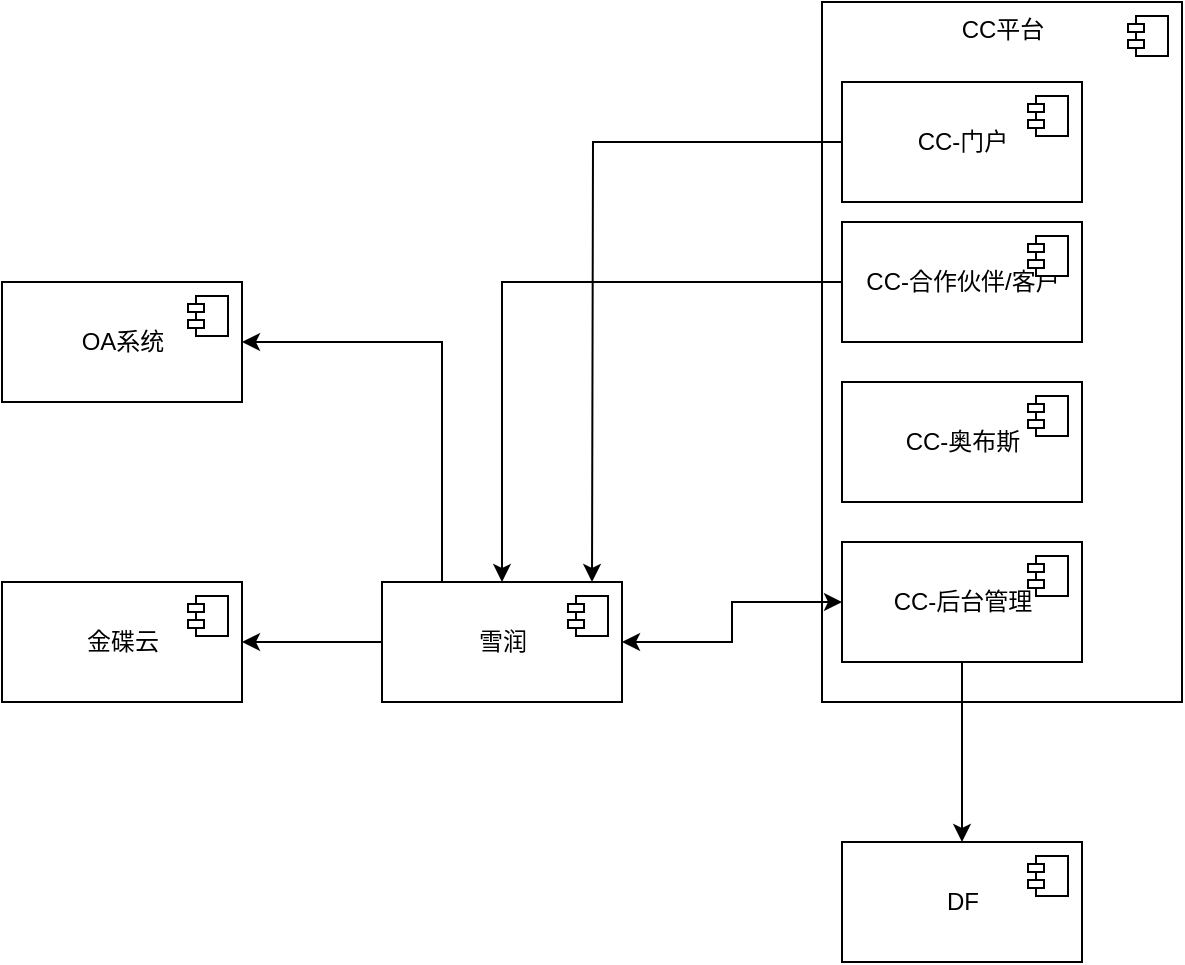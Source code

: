 <mxfile version="20.8.14" type="github" pages="4">
  <diagram id="xiB8PAyE3oWgh1poIhj1" name="系统关系图">
    <mxGraphModel dx="1194" dy="766" grid="1" gridSize="10" guides="1" tooltips="1" connect="1" arrows="1" fold="1" page="1" pageScale="1" pageWidth="827" pageHeight="1169" math="0" shadow="0">
      <root>
        <mxCell id="0" />
        <mxCell id="1" parent="0" />
        <mxCell id="OjeX8EkqEAr4ZVBZ5d9P-3" value="金碟云" style="html=1;dropTarget=0;" parent="1" vertex="1">
          <mxGeometry x="30" y="320" width="120" height="60" as="geometry" />
        </mxCell>
        <mxCell id="OjeX8EkqEAr4ZVBZ5d9P-4" value="" style="shape=module;jettyWidth=8;jettyHeight=4;" parent="OjeX8EkqEAr4ZVBZ5d9P-3" vertex="1">
          <mxGeometry x="1" width="20" height="20" relative="1" as="geometry">
            <mxPoint x="-27" y="7" as="offset" />
          </mxGeometry>
        </mxCell>
        <mxCell id="OjeX8EkqEAr4ZVBZ5d9P-5" value="OA系统" style="html=1;dropTarget=0;" parent="1" vertex="1">
          <mxGeometry x="30" y="170" width="120" height="60" as="geometry" />
        </mxCell>
        <mxCell id="OjeX8EkqEAr4ZVBZ5d9P-6" value="" style="shape=module;jettyWidth=8;jettyHeight=4;" parent="OjeX8EkqEAr4ZVBZ5d9P-5" vertex="1">
          <mxGeometry x="1" width="20" height="20" relative="1" as="geometry">
            <mxPoint x="-27" y="7" as="offset" />
          </mxGeometry>
        </mxCell>
        <mxCell id="OjeX8EkqEAr4ZVBZ5d9P-27" style="edgeStyle=orthogonalEdgeStyle;rounded=0;orthogonalLoop=1;jettySize=auto;html=1;entryX=1;entryY=0.5;entryDx=0;entryDy=0;" parent="1" source="OjeX8EkqEAr4ZVBZ5d9P-7" target="OjeX8EkqEAr4ZVBZ5d9P-5" edge="1">
          <mxGeometry relative="1" as="geometry">
            <Array as="points">
              <mxPoint x="250" y="200" />
            </Array>
          </mxGeometry>
        </mxCell>
        <mxCell id="OjeX8EkqEAr4ZVBZ5d9P-28" style="edgeStyle=orthogonalEdgeStyle;rounded=0;orthogonalLoop=1;jettySize=auto;html=1;entryX=1;entryY=0.5;entryDx=0;entryDy=0;" parent="1" source="OjeX8EkqEAr4ZVBZ5d9P-7" target="OjeX8EkqEAr4ZVBZ5d9P-3" edge="1">
          <mxGeometry relative="1" as="geometry" />
        </mxCell>
        <mxCell id="OjeX8EkqEAr4ZVBZ5d9P-7" value="雪润" style="html=1;dropTarget=0;" parent="1" vertex="1">
          <mxGeometry x="220" y="320" width="120" height="60" as="geometry" />
        </mxCell>
        <mxCell id="OjeX8EkqEAr4ZVBZ5d9P-8" value="" style="shape=module;jettyWidth=8;jettyHeight=4;" parent="OjeX8EkqEAr4ZVBZ5d9P-7" vertex="1">
          <mxGeometry x="1" width="20" height="20" relative="1" as="geometry">
            <mxPoint x="-27" y="7" as="offset" />
          </mxGeometry>
        </mxCell>
        <mxCell id="OjeX8EkqEAr4ZVBZ5d9P-9" value="CC平台" style="html=1;dropTarget=0;verticalAlign=top;" parent="1" vertex="1">
          <mxGeometry x="440" y="30" width="180" height="350" as="geometry" />
        </mxCell>
        <mxCell id="OjeX8EkqEAr4ZVBZ5d9P-10" value="" style="shape=module;jettyWidth=8;jettyHeight=4;" parent="OjeX8EkqEAr4ZVBZ5d9P-9" vertex="1">
          <mxGeometry x="1" width="20" height="20" relative="1" as="geometry">
            <mxPoint x="-27" y="7" as="offset" />
          </mxGeometry>
        </mxCell>
        <mxCell id="OjeX8EkqEAr4ZVBZ5d9P-13" value="CC-奥布斯" style="html=1;dropTarget=0;" parent="1" vertex="1">
          <mxGeometry x="450" y="220" width="120" height="60" as="geometry" />
        </mxCell>
        <mxCell id="OjeX8EkqEAr4ZVBZ5d9P-14" value="" style="shape=module;jettyWidth=8;jettyHeight=4;" parent="OjeX8EkqEAr4ZVBZ5d9P-13" vertex="1">
          <mxGeometry x="1" width="20" height="20" relative="1" as="geometry">
            <mxPoint x="-27" y="7" as="offset" />
          </mxGeometry>
        </mxCell>
        <mxCell id="OjeX8EkqEAr4ZVBZ5d9P-26" style="edgeStyle=orthogonalEdgeStyle;rounded=0;orthogonalLoop=1;jettySize=auto;html=1;entryX=0.5;entryY=0;entryDx=0;entryDy=0;" parent="1" source="OjeX8EkqEAr4ZVBZ5d9P-16" target="OjeX8EkqEAr4ZVBZ5d9P-7" edge="1">
          <mxGeometry relative="1" as="geometry" />
        </mxCell>
        <mxCell id="OjeX8EkqEAr4ZVBZ5d9P-16" value="CC-合作伙伴/客户" style="html=1;dropTarget=0;" parent="1" vertex="1">
          <mxGeometry x="450" y="140" width="120" height="60" as="geometry" />
        </mxCell>
        <mxCell id="OjeX8EkqEAr4ZVBZ5d9P-17" value="" style="shape=module;jettyWidth=8;jettyHeight=4;" parent="OjeX8EkqEAr4ZVBZ5d9P-16" vertex="1">
          <mxGeometry x="1" width="20" height="20" relative="1" as="geometry">
            <mxPoint x="-27" y="7" as="offset" />
          </mxGeometry>
        </mxCell>
        <mxCell id="OjeX8EkqEAr4ZVBZ5d9P-29" style="edgeStyle=orthogonalEdgeStyle;rounded=0;orthogonalLoop=1;jettySize=auto;html=1;entryX=1;entryY=0.5;entryDx=0;entryDy=0;startArrow=classic;startFill=1;" parent="1" source="OjeX8EkqEAr4ZVBZ5d9P-18" target="OjeX8EkqEAr4ZVBZ5d9P-7" edge="1">
          <mxGeometry relative="1" as="geometry" />
        </mxCell>
        <mxCell id="OjeX8EkqEAr4ZVBZ5d9P-33" style="edgeStyle=orthogonalEdgeStyle;rounded=0;orthogonalLoop=1;jettySize=auto;html=1;entryX=0.5;entryY=0;entryDx=0;entryDy=0;startArrow=none;startFill=0;strokeColor=#000000;" parent="1" source="OjeX8EkqEAr4ZVBZ5d9P-18" target="OjeX8EkqEAr4ZVBZ5d9P-31" edge="1">
          <mxGeometry relative="1" as="geometry" />
        </mxCell>
        <mxCell id="OjeX8EkqEAr4ZVBZ5d9P-18" value="CC-后台管理" style="html=1;dropTarget=0;" parent="1" vertex="1">
          <mxGeometry x="450" y="300" width="120" height="60" as="geometry" />
        </mxCell>
        <mxCell id="OjeX8EkqEAr4ZVBZ5d9P-19" value="" style="shape=module;jettyWidth=8;jettyHeight=4;" parent="OjeX8EkqEAr4ZVBZ5d9P-18" vertex="1">
          <mxGeometry x="1" width="20" height="20" relative="1" as="geometry">
            <mxPoint x="-27" y="7" as="offset" />
          </mxGeometry>
        </mxCell>
        <mxCell id="OjeX8EkqEAr4ZVBZ5d9P-31" value="DF" style="html=1;dropTarget=0;" parent="1" vertex="1">
          <mxGeometry x="450" y="450" width="120" height="60" as="geometry" />
        </mxCell>
        <mxCell id="OjeX8EkqEAr4ZVBZ5d9P-32" value="" style="shape=module;jettyWidth=8;jettyHeight=4;" parent="OjeX8EkqEAr4ZVBZ5d9P-31" vertex="1">
          <mxGeometry x="1" width="20" height="20" relative="1" as="geometry">
            <mxPoint x="-27" y="7" as="offset" />
          </mxGeometry>
        </mxCell>
        <mxCell id="J3v1nKfMOwW1DsK60U1B-3" style="edgeStyle=orthogonalEdgeStyle;rounded=0;orthogonalLoop=1;jettySize=auto;html=1;startArrow=none;startFill=0;strokeColor=#000000;" parent="1" source="J3v1nKfMOwW1DsK60U1B-1" edge="1">
          <mxGeometry relative="1" as="geometry">
            <mxPoint x="325" y="320" as="targetPoint" />
          </mxGeometry>
        </mxCell>
        <mxCell id="J3v1nKfMOwW1DsK60U1B-1" value="CC-门户" style="html=1;dropTarget=0;" parent="1" vertex="1">
          <mxGeometry x="450" y="70" width="120" height="60" as="geometry" />
        </mxCell>
        <mxCell id="J3v1nKfMOwW1DsK60U1B-2" value="" style="shape=module;jettyWidth=8;jettyHeight=4;" parent="J3v1nKfMOwW1DsK60U1B-1" vertex="1">
          <mxGeometry x="1" width="20" height="20" relative="1" as="geometry">
            <mxPoint x="-27" y="7" as="offset" />
          </mxGeometry>
        </mxCell>
      </root>
    </mxGraphModel>
  </diagram>
  <diagram id="_0ESE8FxTeybJ2bePqyG" name="系统关系图 2.0">
    <mxGraphModel dx="1017" dy="622" grid="1" gridSize="10" guides="1" tooltips="1" connect="1" arrows="1" fold="1" page="1" pageScale="1" pageWidth="827" pageHeight="1169" math="0" shadow="0">
      <root>
        <mxCell id="DbnZ9Y-Pp4F60u49W9i1-0" />
        <mxCell id="DbnZ9Y-Pp4F60u49W9i1-1" parent="DbnZ9Y-Pp4F60u49W9i1-0" />
        <mxCell id="nk2TIwuh0fC9ctfwj2dR-0" value="金碟云" style="html=1;dropTarget=0;" parent="DbnZ9Y-Pp4F60u49W9i1-1" vertex="1">
          <mxGeometry x="30" y="320" width="120" height="60" as="geometry" />
        </mxCell>
        <mxCell id="nk2TIwuh0fC9ctfwj2dR-1" value="" style="shape=module;jettyWidth=8;jettyHeight=4;" parent="nk2TIwuh0fC9ctfwj2dR-0" vertex="1">
          <mxGeometry x="1" width="20" height="20" relative="1" as="geometry">
            <mxPoint x="-27" y="7" as="offset" />
          </mxGeometry>
        </mxCell>
        <mxCell id="nk2TIwuh0fC9ctfwj2dR-2" value="OA系统" style="html=1;dropTarget=0;" parent="DbnZ9Y-Pp4F60u49W9i1-1" vertex="1">
          <mxGeometry x="30" y="170" width="120" height="60" as="geometry" />
        </mxCell>
        <mxCell id="nk2TIwuh0fC9ctfwj2dR-3" value="" style="shape=module;jettyWidth=8;jettyHeight=4;" parent="nk2TIwuh0fC9ctfwj2dR-2" vertex="1">
          <mxGeometry x="1" width="20" height="20" relative="1" as="geometry">
            <mxPoint x="-27" y="7" as="offset" />
          </mxGeometry>
        </mxCell>
        <mxCell id="nk2TIwuh0fC9ctfwj2dR-4" style="edgeStyle=orthogonalEdgeStyle;rounded=0;orthogonalLoop=1;jettySize=auto;html=1;entryX=1;entryY=0.5;entryDx=0;entryDy=0;" parent="DbnZ9Y-Pp4F60u49W9i1-1" source="nk2TIwuh0fC9ctfwj2dR-6" target="nk2TIwuh0fC9ctfwj2dR-2" edge="1">
          <mxGeometry relative="1" as="geometry">
            <Array as="points">
              <mxPoint x="250" y="200" />
            </Array>
          </mxGeometry>
        </mxCell>
        <mxCell id="nk2TIwuh0fC9ctfwj2dR-5" style="edgeStyle=orthogonalEdgeStyle;rounded=0;orthogonalLoop=1;jettySize=auto;html=1;entryX=1;entryY=0.5;entryDx=0;entryDy=0;" parent="DbnZ9Y-Pp4F60u49W9i1-1" source="nk2TIwuh0fC9ctfwj2dR-6" target="nk2TIwuh0fC9ctfwj2dR-0" edge="1">
          <mxGeometry relative="1" as="geometry" />
        </mxCell>
        <mxCell id="nk2TIwuh0fC9ctfwj2dR-6" value="雪润-驻云" style="html=1;dropTarget=0;" parent="DbnZ9Y-Pp4F60u49W9i1-1" vertex="1">
          <mxGeometry x="220" y="320" width="120" height="60" as="geometry" />
        </mxCell>
        <mxCell id="nk2TIwuh0fC9ctfwj2dR-7" value="" style="shape=module;jettyWidth=8;jettyHeight=4;" parent="nk2TIwuh0fC9ctfwj2dR-6" vertex="1">
          <mxGeometry x="1" width="20" height="20" relative="1" as="geometry">
            <mxPoint x="-27" y="7" as="offset" />
          </mxGeometry>
        </mxCell>
        <mxCell id="nk2TIwuh0fC9ctfwj2dR-10" value="CC-奥布斯" style="html=1;dropTarget=0;" parent="DbnZ9Y-Pp4F60u49W9i1-1" vertex="1">
          <mxGeometry x="450" y="220" width="120" height="60" as="geometry" />
        </mxCell>
        <mxCell id="nk2TIwuh0fC9ctfwj2dR-11" value="" style="shape=module;jettyWidth=8;jettyHeight=4;" parent="nk2TIwuh0fC9ctfwj2dR-10" vertex="1">
          <mxGeometry x="1" width="20" height="20" relative="1" as="geometry">
            <mxPoint x="-27" y="7" as="offset" />
          </mxGeometry>
        </mxCell>
        <mxCell id="nk2TIwuh0fC9ctfwj2dR-12" style="edgeStyle=orthogonalEdgeStyle;rounded=0;orthogonalLoop=1;jettySize=auto;html=1;entryX=0.5;entryY=0;entryDx=0;entryDy=0;" parent="DbnZ9Y-Pp4F60u49W9i1-1" source="nk2TIwuh0fC9ctfwj2dR-13" target="nk2TIwuh0fC9ctfwj2dR-6" edge="1">
          <mxGeometry relative="1" as="geometry" />
        </mxCell>
        <mxCell id="nk2TIwuh0fC9ctfwj2dR-13" value="CC-合作伙伴/客户" style="html=1;dropTarget=0;" parent="DbnZ9Y-Pp4F60u49W9i1-1" vertex="1">
          <mxGeometry x="450" y="140" width="120" height="60" as="geometry" />
        </mxCell>
        <mxCell id="nk2TIwuh0fC9ctfwj2dR-14" value="" style="shape=module;jettyWidth=8;jettyHeight=4;" parent="nk2TIwuh0fC9ctfwj2dR-13" vertex="1">
          <mxGeometry x="1" width="20" height="20" relative="1" as="geometry">
            <mxPoint x="-27" y="7" as="offset" />
          </mxGeometry>
        </mxCell>
        <mxCell id="nk2TIwuh0fC9ctfwj2dR-15" style="edgeStyle=orthogonalEdgeStyle;rounded=0;orthogonalLoop=1;jettySize=auto;html=1;entryX=1;entryY=0.5;entryDx=0;entryDy=0;startArrow=classic;startFill=1;" parent="DbnZ9Y-Pp4F60u49W9i1-1" source="nk2TIwuh0fC9ctfwj2dR-17" target="nk2TIwuh0fC9ctfwj2dR-6" edge="1">
          <mxGeometry relative="1" as="geometry" />
        </mxCell>
        <mxCell id="nk2TIwuh0fC9ctfwj2dR-16" style="edgeStyle=orthogonalEdgeStyle;rounded=0;orthogonalLoop=1;jettySize=auto;html=1;entryX=0.5;entryY=0;entryDx=0;entryDy=0;startArrow=none;startFill=0;strokeColor=#000000;" parent="DbnZ9Y-Pp4F60u49W9i1-1" source="nk2TIwuh0fC9ctfwj2dR-17" target="nk2TIwuh0fC9ctfwj2dR-19" edge="1">
          <mxGeometry relative="1" as="geometry" />
        </mxCell>
        <mxCell id="nk2TIwuh0fC9ctfwj2dR-17" value="CC-后台管理" style="html=1;dropTarget=0;" parent="DbnZ9Y-Pp4F60u49W9i1-1" vertex="1">
          <mxGeometry x="450" y="300" width="120" height="60" as="geometry" />
        </mxCell>
        <mxCell id="nk2TIwuh0fC9ctfwj2dR-18" value="" style="shape=module;jettyWidth=8;jettyHeight=4;" parent="nk2TIwuh0fC9ctfwj2dR-17" vertex="1">
          <mxGeometry x="1" width="20" height="20" relative="1" as="geometry">
            <mxPoint x="-27" y="7" as="offset" />
          </mxGeometry>
        </mxCell>
        <mxCell id="nk2TIwuh0fC9ctfwj2dR-19" value="DF" style="html=1;dropTarget=0;" parent="DbnZ9Y-Pp4F60u49W9i1-1" vertex="1">
          <mxGeometry x="450" y="450" width="120" height="60" as="geometry" />
        </mxCell>
        <mxCell id="nk2TIwuh0fC9ctfwj2dR-20" value="" style="shape=module;jettyWidth=8;jettyHeight=4;" parent="nk2TIwuh0fC9ctfwj2dR-19" vertex="1">
          <mxGeometry x="1" width="20" height="20" relative="1" as="geometry">
            <mxPoint x="-27" y="7" as="offset" />
          </mxGeometry>
        </mxCell>
        <mxCell id="nk2TIwuh0fC9ctfwj2dR-21" style="edgeStyle=orthogonalEdgeStyle;rounded=0;orthogonalLoop=1;jettySize=auto;html=1;startArrow=none;startFill=0;strokeColor=#000000;" parent="DbnZ9Y-Pp4F60u49W9i1-1" source="nk2TIwuh0fC9ctfwj2dR-22" edge="1">
          <mxGeometry relative="1" as="geometry">
            <mxPoint x="325" y="320" as="targetPoint" />
          </mxGeometry>
        </mxCell>
        <mxCell id="nk2TIwuh0fC9ctfwj2dR-22" value="CC-门户" style="html=1;dropTarget=0;" parent="DbnZ9Y-Pp4F60u49W9i1-1" vertex="1">
          <mxGeometry x="450" y="70" width="120" height="60" as="geometry" />
        </mxCell>
        <mxCell id="nk2TIwuh0fC9ctfwj2dR-23" value="" style="shape=module;jettyWidth=8;jettyHeight=4;" parent="nk2TIwuh0fC9ctfwj2dR-22" vertex="1">
          <mxGeometry x="1" width="20" height="20" relative="1" as="geometry">
            <mxPoint x="-27" y="7" as="offset" />
          </mxGeometry>
        </mxCell>
        <mxCell id="nk2TIwuh0fC9ctfwj2dR-28" style="edgeStyle=orthogonalEdgeStyle;rounded=0;orthogonalLoop=1;jettySize=auto;html=1;entryX=0.642;entryY=-0.017;entryDx=0;entryDy=0;entryPerimeter=0;startArrow=none;startFill=0;strokeColor=#000000;" parent="DbnZ9Y-Pp4F60u49W9i1-1" source="nk2TIwuh0fC9ctfwj2dR-26" target="nk2TIwuh0fC9ctfwj2dR-2" edge="1">
          <mxGeometry relative="1" as="geometry" />
        </mxCell>
        <mxCell id="MGQNMB5KZh6ZfpszSxOe-0" style="edgeStyle=orthogonalEdgeStyle;rounded=0;orthogonalLoop=1;jettySize=auto;html=1;entryX=0.417;entryY=0.017;entryDx=0;entryDy=0;entryPerimeter=0;startArrow=none;startFill=0;strokeColor=#000000;" parent="DbnZ9Y-Pp4F60u49W9i1-1" source="nk2TIwuh0fC9ctfwj2dR-26" target="nk2TIwuh0fC9ctfwj2dR-6" edge="1">
          <mxGeometry relative="1" as="geometry">
            <Array as="points">
              <mxPoint x="270" y="150" />
              <mxPoint x="270" y="150" />
            </Array>
          </mxGeometry>
        </mxCell>
        <mxCell id="nk2TIwuh0fC9ctfwj2dR-26" value="雪润-柝云" style="html=1;dropTarget=0;" parent="DbnZ9Y-Pp4F60u49W9i1-1" vertex="1">
          <mxGeometry x="230" y="30" width="120" height="60" as="geometry" />
        </mxCell>
        <mxCell id="nk2TIwuh0fC9ctfwj2dR-27" value="" style="shape=module;jettyWidth=8;jettyHeight=4;" parent="nk2TIwuh0fC9ctfwj2dR-26" vertex="1">
          <mxGeometry x="1" width="20" height="20" relative="1" as="geometry">
            <mxPoint x="-27" y="7" as="offset" />
          </mxGeometry>
        </mxCell>
      </root>
    </mxGraphModel>
  </diagram>
  <diagram id="Sbrhr5Nw-g5cpGmvwB3p" name="系统关系图">
    <mxGraphModel dx="1017" dy="622" grid="1" gridSize="10" guides="1" tooltips="1" connect="1" arrows="1" fold="1" page="1" pageScale="1" pageWidth="827" pageHeight="1169" math="0" shadow="0">
      <root>
        <mxCell id="0" />
        <mxCell id="1" parent="0" />
        <mxCell id="gfrltF1nbwiZupKbOsQj-58" value="1、客户，合同&lt;br style=&quot;border-color: var(--border-color);&quot;&gt;，收付款数据" style="edgeStyle=orthogonalEdgeStyle;rounded=0;orthogonalLoop=1;jettySize=auto;html=1;entryX=0.5;entryY=0;entryDx=0;entryDy=0;fontStyle=1" edge="1" parent="1" source="gfrltF1nbwiZupKbOsQj-3" target="gfrltF1nbwiZupKbOsQj-25">
          <mxGeometry relative="1" as="geometry">
            <mxPoint as="offset" />
          </mxGeometry>
        </mxCell>
        <mxCell id="gfrltF1nbwiZupKbOsQj-59" style="edgeStyle=orthogonalEdgeStyle;rounded=0;orthogonalLoop=1;jettySize=auto;html=1;entryX=0;entryY=0.5;entryDx=0;entryDy=0;fontStyle=1" edge="1" parent="1" source="gfrltF1nbwiZupKbOsQj-3" target="gfrltF1nbwiZupKbOsQj-38">
          <mxGeometry relative="1" as="geometry" />
        </mxCell>
        <mxCell id="gfrltF1nbwiZupKbOsQj-60" value="4、项目，&lt;br&gt;合同、费用报销" style="edgeLabel;html=1;align=center;verticalAlign=middle;resizable=0;points=[];fontStyle=1" vertex="1" connectable="0" parent="gfrltF1nbwiZupKbOsQj-59">
          <mxGeometry x="-0.345" y="1" relative="1" as="geometry">
            <mxPoint x="14" y="1" as="offset" />
          </mxGeometry>
        </mxCell>
        <mxCell id="gfrltF1nbwiZupKbOsQj-62" style="edgeStyle=orthogonalEdgeStyle;rounded=0;orthogonalLoop=1;jettySize=auto;html=1;fontStyle=1" edge="1" parent="1" source="gfrltF1nbwiZupKbOsQj-3" target="gfrltF1nbwiZupKbOsQj-7">
          <mxGeometry relative="1" as="geometry" />
        </mxCell>
        <mxCell id="gfrltF1nbwiZupKbOsQj-63" value="7、合同，客户，&lt;br&gt;订单，付款数据" style="edgeLabel;html=1;align=center;verticalAlign=middle;resizable=0;points=[];fontStyle=1" vertex="1" connectable="0" parent="gfrltF1nbwiZupKbOsQj-62">
          <mxGeometry x="0.215" y="-3" relative="1" as="geometry">
            <mxPoint as="offset" />
          </mxGeometry>
        </mxCell>
        <mxCell id="gfrltF1nbwiZupKbOsQj-3" value="泛微OA&lt;br&gt;系统" style="html=1;dropTarget=0;fontStyle=1" vertex="1" parent="1">
          <mxGeometry x="270" y="770" width="120" height="60" as="geometry" />
        </mxCell>
        <mxCell id="gfrltF1nbwiZupKbOsQj-4" value="" style="shape=module;jettyWidth=8;jettyHeight=4;fontStyle=1" vertex="1" parent="gfrltF1nbwiZupKbOsQj-3">
          <mxGeometry x="1" width="20" height="20" relative="1" as="geometry">
            <mxPoint x="-27" y="7" as="offset" />
          </mxGeometry>
        </mxCell>
        <mxCell id="gfrltF1nbwiZupKbOsQj-50" style="edgeStyle=orthogonalEdgeStyle;rounded=0;orthogonalLoop=1;jettySize=auto;html=1;entryX=0;entryY=0.15;entryDx=0;entryDy=0;entryPerimeter=0;fontStyle=1" edge="1" parent="1" source="gfrltF1nbwiZupKbOsQj-7" target="gfrltF1nbwiZupKbOsQj-28">
          <mxGeometry relative="1" as="geometry">
            <Array as="points">
              <mxPoint x="320" y="599" />
              <mxPoint x="320" y="599" />
            </Array>
          </mxGeometry>
        </mxCell>
        <mxCell id="gfrltF1nbwiZupKbOsQj-51" value="8、发票申请数据" style="edgeLabel;html=1;align=center;verticalAlign=middle;resizable=0;points=[];fontStyle=1" vertex="1" connectable="0" parent="gfrltF1nbwiZupKbOsQj-50">
          <mxGeometry x="-0.458" y="3" relative="1" as="geometry">
            <mxPoint as="offset" />
          </mxGeometry>
        </mxCell>
        <mxCell id="gfrltF1nbwiZupKbOsQj-77" style="edgeStyle=orthogonalEdgeStyle;rounded=0;orthogonalLoop=1;jettySize=auto;html=1;entryX=0.183;entryY=0;entryDx=0;entryDy=0;entryPerimeter=0;fontStyle=1" edge="1" parent="1" source="gfrltF1nbwiZupKbOsQj-7" target="gfrltF1nbwiZupKbOsQj-21">
          <mxGeometry relative="1" as="geometry">
            <Array as="points">
              <mxPoint x="42" y="590" />
            </Array>
          </mxGeometry>
        </mxCell>
        <mxCell id="gfrltF1nbwiZupKbOsQj-78" value="10、费用、&lt;br&gt;账单" style="edgeLabel;html=1;align=center;verticalAlign=middle;resizable=0;points=[];fontStyle=1" vertex="1" connectable="0" parent="gfrltF1nbwiZupKbOsQj-77">
          <mxGeometry x="-0.008" y="1" relative="1" as="geometry">
            <mxPoint as="offset" />
          </mxGeometry>
        </mxCell>
        <mxCell id="gfrltF1nbwiZupKbOsQj-7" value="观测云雪润" style="html=1;dropTarget=0;fontStyle=1" vertex="1" parent="1">
          <mxGeometry x="130" y="580" width="120" height="60" as="geometry" />
        </mxCell>
        <mxCell id="gfrltF1nbwiZupKbOsQj-8" value="" style="shape=module;jettyWidth=8;jettyHeight=4;fontStyle=1" vertex="1" parent="gfrltF1nbwiZupKbOsQj-7">
          <mxGeometry x="1" width="20" height="20" relative="1" as="geometry">
            <mxPoint x="-27" y="7" as="offset" />
          </mxGeometry>
        </mxCell>
        <mxCell id="gfrltF1nbwiZupKbOsQj-12" value="项目绩效&lt;br&gt;管理系统" style="html=1;dropTarget=0;fontStyle=1" vertex="1" parent="1">
          <mxGeometry x="510" y="920" width="120" height="60" as="geometry" />
        </mxCell>
        <mxCell id="gfrltF1nbwiZupKbOsQj-13" value="" style="shape=module;jettyWidth=8;jettyHeight=4;fontStyle=1" vertex="1" parent="gfrltF1nbwiZupKbOsQj-12">
          <mxGeometry x="1" width="20" height="20" relative="1" as="geometry">
            <mxPoint x="-27" y="7" as="offset" />
          </mxGeometry>
        </mxCell>
        <mxCell id="gfrltF1nbwiZupKbOsQj-75" style="edgeStyle=orthogonalEdgeStyle;rounded=0;orthogonalLoop=1;jettySize=auto;html=1;entryX=0;entryY=0.75;entryDx=0;entryDy=0;fontStyle=1" edge="1" parent="1" source="gfrltF1nbwiZupKbOsQj-21" target="gfrltF1nbwiZupKbOsQj-7">
          <mxGeometry relative="1" as="geometry" />
        </mxCell>
        <mxCell id="gfrltF1nbwiZupKbOsQj-76" value="11、充值，&lt;br&gt;客户，合同" style="edgeLabel;html=1;align=center;verticalAlign=middle;resizable=0;points=[];fontStyle=1" vertex="1" connectable="0" parent="gfrltF1nbwiZupKbOsQj-75">
          <mxGeometry x="-0.208" relative="1" as="geometry">
            <mxPoint as="offset" />
          </mxGeometry>
        </mxCell>
        <mxCell id="gfrltF1nbwiZupKbOsQj-21" value="观测云&lt;br&gt;费用中心" style="html=1;dropTarget=0;fontStyle=1" vertex="1" parent="1">
          <mxGeometry x="20" y="820" width="120" height="60" as="geometry" />
        </mxCell>
        <mxCell id="gfrltF1nbwiZupKbOsQj-22" value="" style="shape=module;jettyWidth=8;jettyHeight=4;fontStyle=1" vertex="1" parent="gfrltF1nbwiZupKbOsQj-21">
          <mxGeometry x="1" width="20" height="20" relative="1" as="geometry">
            <mxPoint x="-27" y="7" as="offset" />
          </mxGeometry>
        </mxCell>
        <mxCell id="gfrltF1nbwiZupKbOsQj-69" value="2、发票申请&lt;br style=&quot;border-color: var(--border-color);&quot;&gt;凭证数据" style="edgeStyle=orthogonalEdgeStyle;rounded=0;orthogonalLoop=1;jettySize=auto;html=1;entryX=1;entryY=0.75;entryDx=0;entryDy=0;fontStyle=1" edge="1" parent="1" source="gfrltF1nbwiZupKbOsQj-25" target="gfrltF1nbwiZupKbOsQj-28">
          <mxGeometry x="0.254" relative="1" as="geometry">
            <mxPoint x="700" y="760" as="targetPoint" />
            <Array as="points">
              <mxPoint x="330" y="1030" />
              <mxPoint x="680" y="1030" />
              <mxPoint x="680" y="635" />
            </Array>
            <mxPoint as="offset" />
          </mxGeometry>
        </mxCell>
        <mxCell id="gfrltF1nbwiZupKbOsQj-79" value="12、项目收付款" style="edgeStyle=orthogonalEdgeStyle;rounded=0;orthogonalLoop=1;jettySize=auto;html=1;entryX=0;entryY=0.5;entryDx=0;entryDy=0;fontStyle=1" edge="1" parent="1" source="gfrltF1nbwiZupKbOsQj-25" target="gfrltF1nbwiZupKbOsQj-12">
          <mxGeometry relative="1" as="geometry">
            <mxPoint x="460" y="940" as="targetPoint" />
            <mxPoint as="offset" />
          </mxGeometry>
        </mxCell>
        <mxCell id="gfrltF1nbwiZupKbOsQj-25" value="柝云雪润" style="html=1;dropTarget=0;fontStyle=1" vertex="1" parent="1">
          <mxGeometry x="270" y="920" width="120" height="60" as="geometry" />
        </mxCell>
        <mxCell id="gfrltF1nbwiZupKbOsQj-26" value="" style="shape=module;jettyWidth=8;jettyHeight=4;fontStyle=1" vertex="1" parent="gfrltF1nbwiZupKbOsQj-25">
          <mxGeometry x="1" width="20" height="20" relative="1" as="geometry">
            <mxPoint x="-27" y="7" as="offset" />
          </mxGeometry>
        </mxCell>
        <mxCell id="gfrltF1nbwiZupKbOsQj-55" value="3、费用报销附件&lt;br&gt;开票数据&lt;br&gt;交易流水&lt;br&gt;收款" style="edgeStyle=orthogonalEdgeStyle;rounded=0;orthogonalLoop=1;jettySize=auto;html=1;entryX=0.25;entryY=1;entryDx=0;entryDy=0;fontStyle=1" edge="1" parent="1" source="gfrltF1nbwiZupKbOsQj-28" target="gfrltF1nbwiZupKbOsQj-25">
          <mxGeometry x="-0.344" relative="1" as="geometry">
            <Array as="points">
              <mxPoint x="750" y="610" />
              <mxPoint x="750" y="1070" />
              <mxPoint x="300" y="1070" />
            </Array>
            <mxPoint as="offset" />
          </mxGeometry>
        </mxCell>
        <mxCell id="gfrltF1nbwiZupKbOsQj-65" style="edgeStyle=orthogonalEdgeStyle;rounded=0;orthogonalLoop=1;jettySize=auto;html=1;entryX=1;entryY=0.75;entryDx=0;entryDy=0;fontStyle=1" edge="1" parent="1" source="gfrltF1nbwiZupKbOsQj-28" target="gfrltF1nbwiZupKbOsQj-7">
          <mxGeometry relative="1" as="geometry">
            <Array as="points">
              <mxPoint x="450" y="625" />
              <mxPoint x="450" y="625" />
            </Array>
          </mxGeometry>
        </mxCell>
        <mxCell id="gfrltF1nbwiZupKbOsQj-66" value="9、开票数据" style="edgeLabel;html=1;align=center;verticalAlign=middle;resizable=0;points=[];fontStyle=1" vertex="1" connectable="0" parent="gfrltF1nbwiZupKbOsQj-65">
          <mxGeometry x="-0.455" y="1" relative="1" as="geometry">
            <mxPoint as="offset" />
          </mxGeometry>
        </mxCell>
        <mxCell id="gfrltF1nbwiZupKbOsQj-28" value="金碟云" style="html=1;dropTarget=0;fontStyle=1" vertex="1" parent="1">
          <mxGeometry x="520" y="590" width="120" height="60" as="geometry" />
        </mxCell>
        <mxCell id="gfrltF1nbwiZupKbOsQj-29" value="" style="shape=module;jettyWidth=8;jettyHeight=4;fontStyle=1" vertex="1" parent="gfrltF1nbwiZupKbOsQj-28">
          <mxGeometry x="1" width="20" height="20" relative="1" as="geometry">
            <mxPoint x="-27" y="7" as="offset" />
          </mxGeometry>
        </mxCell>
        <mxCell id="gfrltF1nbwiZupKbOsQj-43" style="edgeStyle=orthogonalEdgeStyle;rounded=0;orthogonalLoop=1;jettySize=auto;html=1;entryX=0.5;entryY=0;entryDx=0;entryDy=0;fontStyle=1" edge="1" parent="1" source="gfrltF1nbwiZupKbOsQj-38" target="gfrltF1nbwiZupKbOsQj-12">
          <mxGeometry relative="1" as="geometry" />
        </mxCell>
        <mxCell id="gfrltF1nbwiZupKbOsQj-53" value="6、项目，&lt;br&gt;合同，费用报销" style="edgeLabel;html=1;align=center;verticalAlign=middle;resizable=0;points=[];fontStyle=1" vertex="1" connectable="0" parent="gfrltF1nbwiZupKbOsQj-43">
          <mxGeometry x="0.013" y="2" relative="1" as="geometry">
            <mxPoint as="offset" />
          </mxGeometry>
        </mxCell>
        <mxCell id="gfrltF1nbwiZupKbOsQj-47" style="edgeStyle=orthogonalEdgeStyle;rounded=0;orthogonalLoop=1;jettySize=auto;html=1;entryX=0.417;entryY=1;entryDx=0;entryDy=0;entryPerimeter=0;fontStyle=1" edge="1" parent="1" source="gfrltF1nbwiZupKbOsQj-38" target="gfrltF1nbwiZupKbOsQj-28">
          <mxGeometry relative="1" as="geometry" />
        </mxCell>
        <mxCell id="gfrltF1nbwiZupKbOsQj-52" value="5、合同付款，&lt;br style=&quot;border-color: var(--border-color);&quot;&gt;返利付款，费用报销" style="edgeLabel;html=1;align=center;verticalAlign=middle;resizable=0;points=[];fontStyle=1" vertex="1" connectable="0" parent="gfrltF1nbwiZupKbOsQj-47">
          <mxGeometry x="0.083" y="-1" relative="1" as="geometry">
            <mxPoint as="offset" />
          </mxGeometry>
        </mxCell>
        <mxCell id="gfrltF1nbwiZupKbOsQj-38" value="Func" style="html=1;dropTarget=0;fontStyle=1" vertex="1" parent="1">
          <mxGeometry x="510" y="770" width="120" height="60" as="geometry" />
        </mxCell>
        <mxCell id="gfrltF1nbwiZupKbOsQj-39" value="" style="shape=module;jettyWidth=8;jettyHeight=4;fontStyle=1" vertex="1" parent="gfrltF1nbwiZupKbOsQj-38">
          <mxGeometry x="1" width="20" height="20" relative="1" as="geometry">
            <mxPoint x="-27" y="7" as="offset" />
          </mxGeometry>
        </mxCell>
        <mxCell id="AwlXjkJ02ZRVV_FXRAC5-1" style="edgeStyle=orthogonalEdgeStyle;rounded=0;orthogonalLoop=1;jettySize=auto;html=1;entryX=0.75;entryY=1;entryDx=0;entryDy=0;strokeColor=#0d0c0c;" edge="1" parent="1" target="AwlXjkJ02ZRVV_FXRAC5-5">
          <mxGeometry relative="1" as="geometry">
            <mxPoint x="610" y="590" as="sourcePoint" />
            <Array as="points">
              <mxPoint x="610" y="570" />
              <mxPoint x="610" y="570" />
            </Array>
          </mxGeometry>
        </mxCell>
        <mxCell id="AwlXjkJ02ZRVV_FXRAC5-2" value="发起支付" style="edgeLabel;html=1;align=center;verticalAlign=middle;resizable=0;points=[];" vertex="1" connectable="0" parent="AwlXjkJ02ZRVV_FXRAC5-1">
          <mxGeometry x="-0.013" y="-2" relative="1" as="geometry">
            <mxPoint y="1" as="offset" />
          </mxGeometry>
        </mxCell>
        <mxCell id="AwlXjkJ02ZRVV_FXRAC5-3" style="edgeStyle=orthogonalEdgeStyle;rounded=0;orthogonalLoop=1;jettySize=auto;html=1;entryX=0.192;entryY=-0.042;entryDx=0;entryDy=0;entryPerimeter=0;strokeColor=#0d0c0c;" edge="1" parent="1" source="AwlXjkJ02ZRVV_FXRAC5-5">
          <mxGeometry relative="1" as="geometry">
            <mxPoint x="543.04" y="587.48" as="targetPoint" />
            <Array as="points">
              <mxPoint x="543" y="530" />
              <mxPoint x="543" y="530" />
            </Array>
          </mxGeometry>
        </mxCell>
        <mxCell id="AwlXjkJ02ZRVV_FXRAC5-4" value="回单" style="edgeLabel;html=1;align=center;verticalAlign=middle;resizable=0;points=[];" vertex="1" connectable="0" parent="AwlXjkJ02ZRVV_FXRAC5-3">
          <mxGeometry x="0.097" y="3" relative="1" as="geometry">
            <mxPoint as="offset" />
          </mxGeometry>
        </mxCell>
        <mxCell id="AwlXjkJ02ZRVV_FXRAC5-5" value="招行/浦发&lt;br&gt;银行系统" style="html=1;dropTarget=0;fontStyle=1" vertex="1" parent="1">
          <mxGeometry x="520" y="450" width="120" height="60" as="geometry" />
        </mxCell>
        <mxCell id="AwlXjkJ02ZRVV_FXRAC5-6" value="" style="shape=module;jettyWidth=8;jettyHeight=4;fontStyle=1" vertex="1" parent="AwlXjkJ02ZRVV_FXRAC5-5">
          <mxGeometry x="1" width="20" height="20" relative="1" as="geometry">
            <mxPoint x="-27" y="7" as="offset" />
          </mxGeometry>
        </mxCell>
      </root>
    </mxGraphModel>
  </diagram>
  <diagram id="RekLqDpdueaDYlFNKOkR" name="第 4 页">
    <mxGraphModel dx="1017" dy="622" grid="0" gridSize="10" guides="1" tooltips="1" connect="1" arrows="1" fold="1" page="1" pageScale="1" pageWidth="827" pageHeight="1169" math="0" shadow="0">
      <root>
        <mxCell id="0" />
        <mxCell id="1" parent="0" />
        <mxCell id="MaRUkpY6ufb2W53Hvzgl-1" value="1、客户，合同&lt;br&gt;，收付款数据" style="edgeStyle=orthogonalEdgeStyle;rounded=0;orthogonalLoop=1;jettySize=auto;html=1;entryX=0.25;entryY=0;entryDx=0;entryDy=0;fontStyle=1" edge="1" parent="1" source="MaRUkpY6ufb2W53Hvzgl-6" target="MaRUkpY6ufb2W53Hvzgl-22">
          <mxGeometry x="0.25" y="-10" relative="1" as="geometry">
            <mxPoint as="offset" />
            <Array as="points">
              <mxPoint x="300" y="860" />
              <mxPoint x="300" y="860" />
            </Array>
          </mxGeometry>
        </mxCell>
        <mxCell id="MaRUkpY6ufb2W53Hvzgl-2" style="edgeStyle=orthogonalEdgeStyle;rounded=0;orthogonalLoop=1;jettySize=auto;html=1;entryX=0;entryY=0.5;entryDx=0;entryDy=0;fontStyle=1" edge="1" parent="1" source="MaRUkpY6ufb2W53Hvzgl-6" target="MaRUkpY6ufb2W53Hvzgl-33">
          <mxGeometry relative="1" as="geometry" />
        </mxCell>
        <mxCell id="MaRUkpY6ufb2W53Hvzgl-3" value="4、客户，合同，&lt;br&gt;项目、费用报销" style="edgeLabel;html=1;align=center;verticalAlign=middle;resizable=0;points=[];fontStyle=1" vertex="1" connectable="0" parent="MaRUkpY6ufb2W53Hvzgl-2">
          <mxGeometry x="-0.345" y="1" relative="1" as="geometry">
            <mxPoint x="24" y="1" as="offset" />
          </mxGeometry>
        </mxCell>
        <mxCell id="MaRUkpY6ufb2W53Hvzgl-4" style="edgeStyle=orthogonalEdgeStyle;rounded=0;orthogonalLoop=1;jettySize=auto;html=1;fontStyle=1" edge="1" parent="1" source="MaRUkpY6ufb2W53Hvzgl-6" target="MaRUkpY6ufb2W53Hvzgl-12">
          <mxGeometry relative="1" as="geometry">
            <Array as="points">
              <mxPoint x="190" y="770" />
            </Array>
          </mxGeometry>
        </mxCell>
        <mxCell id="MaRUkpY6ufb2W53Hvzgl-5" value="7、合同，客户，&lt;br&gt;订单，付款数据" style="edgeLabel;html=1;align=center;verticalAlign=middle;resizable=0;points=[];fontStyle=1" vertex="1" connectable="0" parent="MaRUkpY6ufb2W53Hvzgl-4">
          <mxGeometry x="0.215" y="-3" relative="1" as="geometry">
            <mxPoint as="offset" />
          </mxGeometry>
        </mxCell>
        <mxCell id="Rw6a6zZw99ddmd18652P-1" style="edgeStyle=orthogonalEdgeStyle;rounded=0;orthogonalLoop=1;jettySize=auto;html=1;entryX=0;entryY=0.75;entryDx=0;entryDy=0;strokeColor=#ee2020;" edge="1" parent="1" source="MaRUkpY6ufb2W53Hvzgl-6" target="MaRUkpY6ufb2W53Hvzgl-33">
          <mxGeometry relative="1" as="geometry">
            <Array as="points">
              <mxPoint x="410" y="785" />
              <mxPoint x="410" y="785" />
            </Array>
          </mxGeometry>
        </mxCell>
        <mxCell id="MaRUkpY6ufb2W53Hvzgl-6" value="泛微OA&lt;br&gt;系统" style="html=1;dropTarget=0;fontStyle=1" vertex="1" parent="1">
          <mxGeometry x="250" y="740" width="120" height="60" as="geometry" />
        </mxCell>
        <mxCell id="MaRUkpY6ufb2W53Hvzgl-7" value="" style="shape=module;jettyWidth=8;jettyHeight=4;fontStyle=1" vertex="1" parent="MaRUkpY6ufb2W53Hvzgl-6">
          <mxGeometry x="1" width="20" height="20" relative="1" as="geometry">
            <mxPoint x="-27" y="7" as="offset" />
          </mxGeometry>
        </mxCell>
        <mxCell id="MaRUkpY6ufb2W53Hvzgl-8" style="edgeStyle=orthogonalEdgeStyle;rounded=0;orthogonalLoop=1;jettySize=auto;html=1;entryX=0;entryY=0.15;entryDx=0;entryDy=0;entryPerimeter=0;fontStyle=1" edge="1" parent="1" source="MaRUkpY6ufb2W53Hvzgl-12" target="MaRUkpY6ufb2W53Hvzgl-27">
          <mxGeometry relative="1" as="geometry">
            <Array as="points">
              <mxPoint x="320" y="599" />
              <mxPoint x="320" y="599" />
            </Array>
          </mxGeometry>
        </mxCell>
        <mxCell id="MaRUkpY6ufb2W53Hvzgl-9" value="8、发票申请数据" style="edgeLabel;html=1;align=center;verticalAlign=middle;resizable=0;points=[];fontStyle=1" vertex="1" connectable="0" parent="MaRUkpY6ufb2W53Hvzgl-8">
          <mxGeometry x="-0.458" y="3" relative="1" as="geometry">
            <mxPoint as="offset" />
          </mxGeometry>
        </mxCell>
        <mxCell id="MaRUkpY6ufb2W53Hvzgl-10" style="edgeStyle=orthogonalEdgeStyle;rounded=0;orthogonalLoop=1;jettySize=auto;html=1;entryX=0.183;entryY=0;entryDx=0;entryDy=0;entryPerimeter=0;fontStyle=1" edge="1" parent="1" source="MaRUkpY6ufb2W53Hvzgl-12" target="MaRUkpY6ufb2W53Hvzgl-18">
          <mxGeometry relative="1" as="geometry">
            <Array as="points">
              <mxPoint x="42" y="590" />
            </Array>
          </mxGeometry>
        </mxCell>
        <mxCell id="MaRUkpY6ufb2W53Hvzgl-11" value="10、费用、&lt;br&gt;账单" style="edgeLabel;html=1;align=center;verticalAlign=middle;resizable=0;points=[];fontStyle=1" vertex="1" connectable="0" parent="MaRUkpY6ufb2W53Hvzgl-10">
          <mxGeometry x="-0.008" y="1" relative="1" as="geometry">
            <mxPoint as="offset" />
          </mxGeometry>
        </mxCell>
        <mxCell id="MaRUkpY6ufb2W53Hvzgl-12" value="观测云雪润" style="html=1;dropTarget=0;fontStyle=1" vertex="1" parent="1">
          <mxGeometry x="130" y="580" width="120" height="60" as="geometry" />
        </mxCell>
        <mxCell id="MaRUkpY6ufb2W53Hvzgl-13" value="" style="shape=module;jettyWidth=8;jettyHeight=4;fontStyle=1" vertex="1" parent="MaRUkpY6ufb2W53Hvzgl-12">
          <mxGeometry x="1" width="20" height="20" relative="1" as="geometry">
            <mxPoint x="-27" y="7" as="offset" />
          </mxGeometry>
        </mxCell>
        <mxCell id="MaRUkpY6ufb2W53Hvzgl-14" value="项目绩效&lt;br&gt;管理系统" style="html=1;dropTarget=0;fontStyle=1" vertex="1" parent="1">
          <mxGeometry x="510" y="1030" width="120" height="60" as="geometry" />
        </mxCell>
        <mxCell id="MaRUkpY6ufb2W53Hvzgl-15" value="" style="shape=module;jettyWidth=8;jettyHeight=4;fontStyle=1" vertex="1" parent="MaRUkpY6ufb2W53Hvzgl-14">
          <mxGeometry x="1" width="20" height="20" relative="1" as="geometry">
            <mxPoint x="-27" y="7" as="offset" />
          </mxGeometry>
        </mxCell>
        <mxCell id="MaRUkpY6ufb2W53Hvzgl-16" style="edgeStyle=orthogonalEdgeStyle;rounded=0;orthogonalLoop=1;jettySize=auto;html=1;entryX=0;entryY=0.75;entryDx=0;entryDy=0;fontStyle=1" edge="1" parent="1" source="MaRUkpY6ufb2W53Hvzgl-18" target="MaRUkpY6ufb2W53Hvzgl-12">
          <mxGeometry relative="1" as="geometry" />
        </mxCell>
        <mxCell id="MaRUkpY6ufb2W53Hvzgl-17" value="11、充值，&lt;br&gt;客户，合同" style="edgeLabel;html=1;align=center;verticalAlign=middle;resizable=0;points=[];fontStyle=1" vertex="1" connectable="0" parent="MaRUkpY6ufb2W53Hvzgl-16">
          <mxGeometry x="-0.208" relative="1" as="geometry">
            <mxPoint as="offset" />
          </mxGeometry>
        </mxCell>
        <mxCell id="MaRUkpY6ufb2W53Hvzgl-18" value="观测云&lt;br&gt;费用中心" style="html=1;dropTarget=0;fontStyle=1" vertex="1" parent="1">
          <mxGeometry x="20" y="820" width="120" height="60" as="geometry" />
        </mxCell>
        <mxCell id="MaRUkpY6ufb2W53Hvzgl-19" value="" style="shape=module;jettyWidth=8;jettyHeight=4;fontStyle=1" vertex="1" parent="MaRUkpY6ufb2W53Hvzgl-18">
          <mxGeometry x="1" width="20" height="20" relative="1" as="geometry">
            <mxPoint x="-27" y="7" as="offset" />
          </mxGeometry>
        </mxCell>
        <mxCell id="MaRUkpY6ufb2W53Hvzgl-20" value="2、发票申请&lt;br style=&quot;border-color: var(--border-color);&quot;&gt;凭证数据" style="edgeStyle=orthogonalEdgeStyle;rounded=0;orthogonalLoop=1;jettySize=auto;html=1;entryX=1;entryY=0.75;entryDx=0;entryDy=0;fontStyle=1" edge="1" parent="1" source="MaRUkpY6ufb2W53Hvzgl-22" target="MaRUkpY6ufb2W53Hvzgl-27">
          <mxGeometry x="0.175" relative="1" as="geometry">
            <mxPoint x="700" y="760" as="targetPoint" />
            <Array as="points">
              <mxPoint x="330" y="1110" />
              <mxPoint x="680" y="1110" />
              <mxPoint x="680" y="635" />
            </Array>
            <mxPoint as="offset" />
          </mxGeometry>
        </mxCell>
        <mxCell id="MaRUkpY6ufb2W53Hvzgl-21" value="12、项目收付款" style="edgeStyle=orthogonalEdgeStyle;rounded=0;orthogonalLoop=1;jettySize=auto;html=1;entryX=0;entryY=0.5;entryDx=0;entryDy=0;fontStyle=1" edge="1" parent="1" source="MaRUkpY6ufb2W53Hvzgl-22" target="MaRUkpY6ufb2W53Hvzgl-14">
          <mxGeometry relative="1" as="geometry">
            <mxPoint x="460" y="1050" as="targetPoint" />
            <mxPoint as="offset" />
          </mxGeometry>
        </mxCell>
        <mxCell id="MaRUkpY6ufb2W53Hvzgl-22" value="柝云雪润" style="html=1;dropTarget=0;fontStyle=1" vertex="1" parent="1">
          <mxGeometry x="270" y="1030" width="120" height="60" as="geometry" />
        </mxCell>
        <mxCell id="MaRUkpY6ufb2W53Hvzgl-23" value="" style="shape=module;jettyWidth=8;jettyHeight=4;fontStyle=1" vertex="1" parent="MaRUkpY6ufb2W53Hvzgl-22">
          <mxGeometry x="1" width="20" height="20" relative="1" as="geometry">
            <mxPoint x="-27" y="7" as="offset" />
          </mxGeometry>
        </mxCell>
        <mxCell id="MaRUkpY6ufb2W53Hvzgl-24" value="3、费用报销附件&lt;br&gt;开票数据&lt;br&gt;交易流水&lt;br&gt;收款" style="edgeStyle=orthogonalEdgeStyle;rounded=0;orthogonalLoop=1;jettySize=auto;html=1;entryX=0.25;entryY=1;entryDx=0;entryDy=0;fontStyle=1" edge="1" parent="1" source="MaRUkpY6ufb2W53Hvzgl-27" target="MaRUkpY6ufb2W53Hvzgl-22">
          <mxGeometry x="-0.386" y="10" relative="1" as="geometry">
            <Array as="points">
              <mxPoint x="750" y="610" />
              <mxPoint x="750" y="1140" />
              <mxPoint x="300" y="1140" />
            </Array>
            <mxPoint as="offset" />
          </mxGeometry>
        </mxCell>
        <mxCell id="MaRUkpY6ufb2W53Hvzgl-25" style="edgeStyle=orthogonalEdgeStyle;rounded=0;orthogonalLoop=1;jettySize=auto;html=1;entryX=1;entryY=0.75;entryDx=0;entryDy=0;fontStyle=1" edge="1" parent="1" source="MaRUkpY6ufb2W53Hvzgl-27" target="MaRUkpY6ufb2W53Hvzgl-12">
          <mxGeometry relative="1" as="geometry">
            <Array as="points">
              <mxPoint x="450" y="625" />
              <mxPoint x="450" y="625" />
            </Array>
          </mxGeometry>
        </mxCell>
        <mxCell id="MaRUkpY6ufb2W53Hvzgl-26" value="9、开票数据" style="edgeLabel;html=1;align=center;verticalAlign=middle;resizable=0;points=[];fontStyle=1" vertex="1" connectable="0" parent="MaRUkpY6ufb2W53Hvzgl-25">
          <mxGeometry x="-0.455" y="1" relative="1" as="geometry">
            <mxPoint as="offset" />
          </mxGeometry>
        </mxCell>
        <mxCell id="h3ziWsb5oSlfW6Fxrw6K-5" style="edgeStyle=orthogonalEdgeStyle;rounded=0;orthogonalLoop=1;jettySize=auto;html=1;entryX=0.75;entryY=1;entryDx=0;entryDy=0;strokeColor=#0d0c0c;" edge="1" parent="1" source="MaRUkpY6ufb2W53Hvzgl-27" target="h3ziWsb5oSlfW6Fxrw6K-1">
          <mxGeometry relative="1" as="geometry">
            <Array as="points">
              <mxPoint x="610" y="570" />
              <mxPoint x="610" y="570" />
            </Array>
          </mxGeometry>
        </mxCell>
        <mxCell id="h3ziWsb5oSlfW6Fxrw6K-7" value="合同付款，返利&lt;br&gt;支付" style="edgeLabel;html=1;align=center;verticalAlign=middle;resizable=0;points=[];" vertex="1" connectable="0" parent="h3ziWsb5oSlfW6Fxrw6K-5">
          <mxGeometry x="-0.013" y="-2" relative="1" as="geometry">
            <mxPoint y="1" as="offset" />
          </mxGeometry>
        </mxCell>
        <mxCell id="MaRUkpY6ufb2W53Hvzgl-27" value="金碟云" style="html=1;dropTarget=0;fontStyle=1" vertex="1" parent="1">
          <mxGeometry x="520" y="590" width="120" height="60" as="geometry" />
        </mxCell>
        <mxCell id="MaRUkpY6ufb2W53Hvzgl-28" value="" style="shape=module;jettyWidth=8;jettyHeight=4;fontStyle=1" vertex="1" parent="MaRUkpY6ufb2W53Hvzgl-27">
          <mxGeometry x="1" width="20" height="20" relative="1" as="geometry">
            <mxPoint x="-27" y="7" as="offset" />
          </mxGeometry>
        </mxCell>
        <mxCell id="MaRUkpY6ufb2W53Hvzgl-29" style="edgeStyle=orthogonalEdgeStyle;rounded=0;orthogonalLoop=1;jettySize=auto;html=1;fontStyle=1" edge="1" parent="1" source="MaRUkpY6ufb2W53Hvzgl-33">
          <mxGeometry relative="1" as="geometry">
            <mxPoint x="610" y="1030" as="targetPoint" />
            <Array as="points">
              <mxPoint x="610" y="1030" />
            </Array>
          </mxGeometry>
        </mxCell>
        <mxCell id="MaRUkpY6ufb2W53Hvzgl-30" value="6、项目，&lt;br&gt;合同" style="edgeLabel;html=1;align=center;verticalAlign=middle;resizable=0;points=[];fontStyle=1" vertex="1" connectable="0" parent="MaRUkpY6ufb2W53Hvzgl-29">
          <mxGeometry x="0.013" y="2" relative="1" as="geometry">
            <mxPoint y="-6" as="offset" />
          </mxGeometry>
        </mxCell>
        <mxCell id="MaRUkpY6ufb2W53Hvzgl-31" style="edgeStyle=orthogonalEdgeStyle;rounded=0;orthogonalLoop=1;jettySize=auto;html=1;entryX=0.75;entryY=1;entryDx=0;entryDy=0;fontStyle=1" edge="1" parent="1" source="MaRUkpY6ufb2W53Hvzgl-33" target="MaRUkpY6ufb2W53Hvzgl-27">
          <mxGeometry relative="1" as="geometry">
            <Array as="points">
              <mxPoint x="610" y="720" />
              <mxPoint x="610" y="720" />
            </Array>
          </mxGeometry>
        </mxCell>
        <mxCell id="MaRUkpY6ufb2W53Hvzgl-32" value="5、合同付款，&lt;br&gt;返利付款" style="edgeLabel;html=1;align=center;verticalAlign=middle;resizable=0;points=[];fontStyle=1" vertex="1" connectable="0" parent="MaRUkpY6ufb2W53Hvzgl-31">
          <mxGeometry x="0.083" y="-1" relative="1" as="geometry">
            <mxPoint x="25" as="offset" />
          </mxGeometry>
        </mxCell>
        <mxCell id="MaRUkpY6ufb2W53Hvzgl-40" style="edgeStyle=orthogonalEdgeStyle;rounded=0;orthogonalLoop=1;jettySize=auto;html=1;entryX=0.25;entryY=1;entryDx=0;entryDy=0;strokeColor=#d85555;" edge="1" parent="1" source="MaRUkpY6ufb2W53Hvzgl-33" target="MaRUkpY6ufb2W53Hvzgl-27">
          <mxGeometry relative="1" as="geometry">
            <Array as="points">
              <mxPoint x="550" y="740" />
              <mxPoint x="550" y="740" />
            </Array>
          </mxGeometry>
        </mxCell>
        <mxCell id="GeOUYZx6HytD-ZV2nSTY-16" value="费用报销" style="edgeLabel;html=1;align=center;verticalAlign=middle;resizable=0;points=[];" vertex="1" connectable="0" parent="MaRUkpY6ufb2W53Hvzgl-40">
          <mxGeometry x="0.056" y="-2" relative="1" as="geometry">
            <mxPoint y="1" as="offset" />
          </mxGeometry>
        </mxCell>
        <mxCell id="MaRUkpY6ufb2W53Hvzgl-42" style="edgeStyle=orthogonalEdgeStyle;rounded=0;orthogonalLoop=1;jettySize=auto;html=1;strokeColor=#d85555;" edge="1" parent="1" source="MaRUkpY6ufb2W53Hvzgl-33">
          <mxGeometry relative="1" as="geometry">
            <mxPoint x="570" y="1030" as="targetPoint" />
            <Array as="points">
              <mxPoint x="570" y="1030" />
            </Array>
          </mxGeometry>
        </mxCell>
        <mxCell id="GeOUYZx6HytD-ZV2nSTY-15" value="费用报销" style="edgeLabel;html=1;align=center;verticalAlign=middle;resizable=0;points=[];" vertex="1" connectable="0" parent="MaRUkpY6ufb2W53Hvzgl-42">
          <mxGeometry x="-0.235" y="-2" relative="1" as="geometry">
            <mxPoint as="offset" />
          </mxGeometry>
        </mxCell>
        <mxCell id="GeOUYZx6HytD-ZV2nSTY-13" style="edgeStyle=orthogonalEdgeStyle;rounded=0;orthogonalLoop=1;jettySize=auto;html=1;entryX=1;entryY=0.5;entryDx=0;entryDy=0;strokeColor=#ee2020;" edge="1" parent="1" source="MaRUkpY6ufb2W53Hvzgl-33" target="MaRUkpY6ufb2W53Hvzgl-35">
          <mxGeometry relative="1" as="geometry">
            <Array as="points">
              <mxPoint x="520" y="890" />
            </Array>
          </mxGeometry>
        </mxCell>
        <mxCell id="GeOUYZx6HytD-ZV2nSTY-14" value="&lt;font style=&quot;font-size: 10px;&quot;&gt;客户、合同、&lt;br style=&quot;font-size: 10px;&quot;&gt;费用报销&lt;/font&gt;" style="edgeLabel;html=1;align=center;verticalAlign=middle;resizable=0;points=[];fontStyle=0;fontSize=6;" vertex="1" connectable="0" parent="GeOUYZx6HytD-ZV2nSTY-13">
          <mxGeometry x="-0.314" y="2" relative="1" as="geometry">
            <mxPoint x="4" y="-1" as="offset" />
          </mxGeometry>
        </mxCell>
        <mxCell id="MaRUkpY6ufb2W53Hvzgl-33" value="Func" style="html=1;dropTarget=0;fontStyle=1" vertex="1" parent="1">
          <mxGeometry x="510" y="740" width="120" height="60" as="geometry" />
        </mxCell>
        <mxCell id="MaRUkpY6ufb2W53Hvzgl-34" value="" style="shape=module;jettyWidth=8;jettyHeight=4;fontStyle=1" vertex="1" parent="MaRUkpY6ufb2W53Hvzgl-33">
          <mxGeometry x="1" width="20" height="20" relative="1" as="geometry">
            <mxPoint x="-27" y="7" as="offset" />
          </mxGeometry>
        </mxCell>
        <mxCell id="GeOUYZx6HytD-ZV2nSTY-2" style="edgeStyle=orthogonalEdgeStyle;rounded=0;orthogonalLoop=1;jettySize=auto;html=1;entryX=0;entryY=0.75;entryDx=0;entryDy=0;strokeColor=#ee2020;" edge="1" parent="1" source="MaRUkpY6ufb2W53Hvzgl-35" target="h3ziWsb5oSlfW6Fxrw6K-1">
          <mxGeometry relative="1" as="geometry">
            <Array as="points">
              <mxPoint x="490" y="495" />
            </Array>
          </mxGeometry>
        </mxCell>
        <mxCell id="GeOUYZx6HytD-ZV2nSTY-3" value="费用报销&lt;br&gt;支付" style="edgeLabel;html=1;align=center;verticalAlign=middle;resizable=0;points=[];" vertex="1" connectable="0" parent="GeOUYZx6HytD-ZV2nSTY-2">
          <mxGeometry x="0.588" y="1" relative="1" as="geometry">
            <mxPoint y="1" as="offset" />
          </mxGeometry>
        </mxCell>
        <mxCell id="MaRUkpY6ufb2W53Hvzgl-35" value="易快报" style="html=1;dropTarget=0;fontStyle=1;fillColor=#b4a7a7;" vertex="1" parent="1">
          <mxGeometry x="380" y="860" width="120" height="60" as="geometry" />
        </mxCell>
        <mxCell id="MaRUkpY6ufb2W53Hvzgl-36" value="" style="shape=module;jettyWidth=8;jettyHeight=4;fontStyle=1" vertex="1" parent="MaRUkpY6ufb2W53Hvzgl-35">
          <mxGeometry x="1" width="20" height="20" relative="1" as="geometry">
            <mxPoint x="-27" y="7" as="offset" />
          </mxGeometry>
        </mxCell>
        <mxCell id="h3ziWsb5oSlfW6Fxrw6K-6" style="edgeStyle=orthogonalEdgeStyle;rounded=0;orthogonalLoop=1;jettySize=auto;html=1;entryX=0.192;entryY=-0.042;entryDx=0;entryDy=0;entryPerimeter=0;strokeColor=#0d0c0c;" edge="1" parent="1" source="h3ziWsb5oSlfW6Fxrw6K-1" target="MaRUkpY6ufb2W53Hvzgl-27">
          <mxGeometry relative="1" as="geometry">
            <Array as="points">
              <mxPoint x="543" y="530" />
              <mxPoint x="543" y="530" />
            </Array>
          </mxGeometry>
        </mxCell>
        <mxCell id="h3ziWsb5oSlfW6Fxrw6K-8" value="回单" style="edgeLabel;html=1;align=center;verticalAlign=middle;resizable=0;points=[];" vertex="1" connectable="0" parent="h3ziWsb5oSlfW6Fxrw6K-6">
          <mxGeometry x="0.097" y="3" relative="1" as="geometry">
            <mxPoint as="offset" />
          </mxGeometry>
        </mxCell>
        <mxCell id="GeOUYZx6HytD-ZV2nSTY-5" style="edgeStyle=orthogonalEdgeStyle;rounded=0;orthogonalLoop=1;jettySize=auto;html=1;entryX=0.083;entryY=0;entryDx=0;entryDy=0;entryPerimeter=0;strokeColor=#ee2020;" edge="1" parent="1" source="h3ziWsb5oSlfW6Fxrw6K-1" target="MaRUkpY6ufb2W53Hvzgl-35">
          <mxGeometry relative="1" as="geometry" />
        </mxCell>
        <mxCell id="GeOUYZx6HytD-ZV2nSTY-6" value="回单" style="edgeLabel;html=1;align=center;verticalAlign=middle;resizable=0;points=[];" vertex="1" connectable="0" parent="GeOUYZx6HytD-ZV2nSTY-5">
          <mxGeometry x="-0.296" y="2" relative="1" as="geometry">
            <mxPoint as="offset" />
          </mxGeometry>
        </mxCell>
        <mxCell id="h3ziWsb5oSlfW6Fxrw6K-1" value="招行/浦发&lt;br&gt;银行系统" style="html=1;dropTarget=0;fontStyle=1" vertex="1" parent="1">
          <mxGeometry x="520" y="450" width="120" height="60" as="geometry" />
        </mxCell>
        <mxCell id="h3ziWsb5oSlfW6Fxrw6K-2" value="" style="shape=module;jettyWidth=8;jettyHeight=4;fontStyle=1" vertex="1" parent="h3ziWsb5oSlfW6Fxrw6K-1">
          <mxGeometry x="1" width="20" height="20" relative="1" as="geometry">
            <mxPoint x="-27" y="7" as="offset" />
          </mxGeometry>
        </mxCell>
      </root>
    </mxGraphModel>
  </diagram>
</mxfile>
